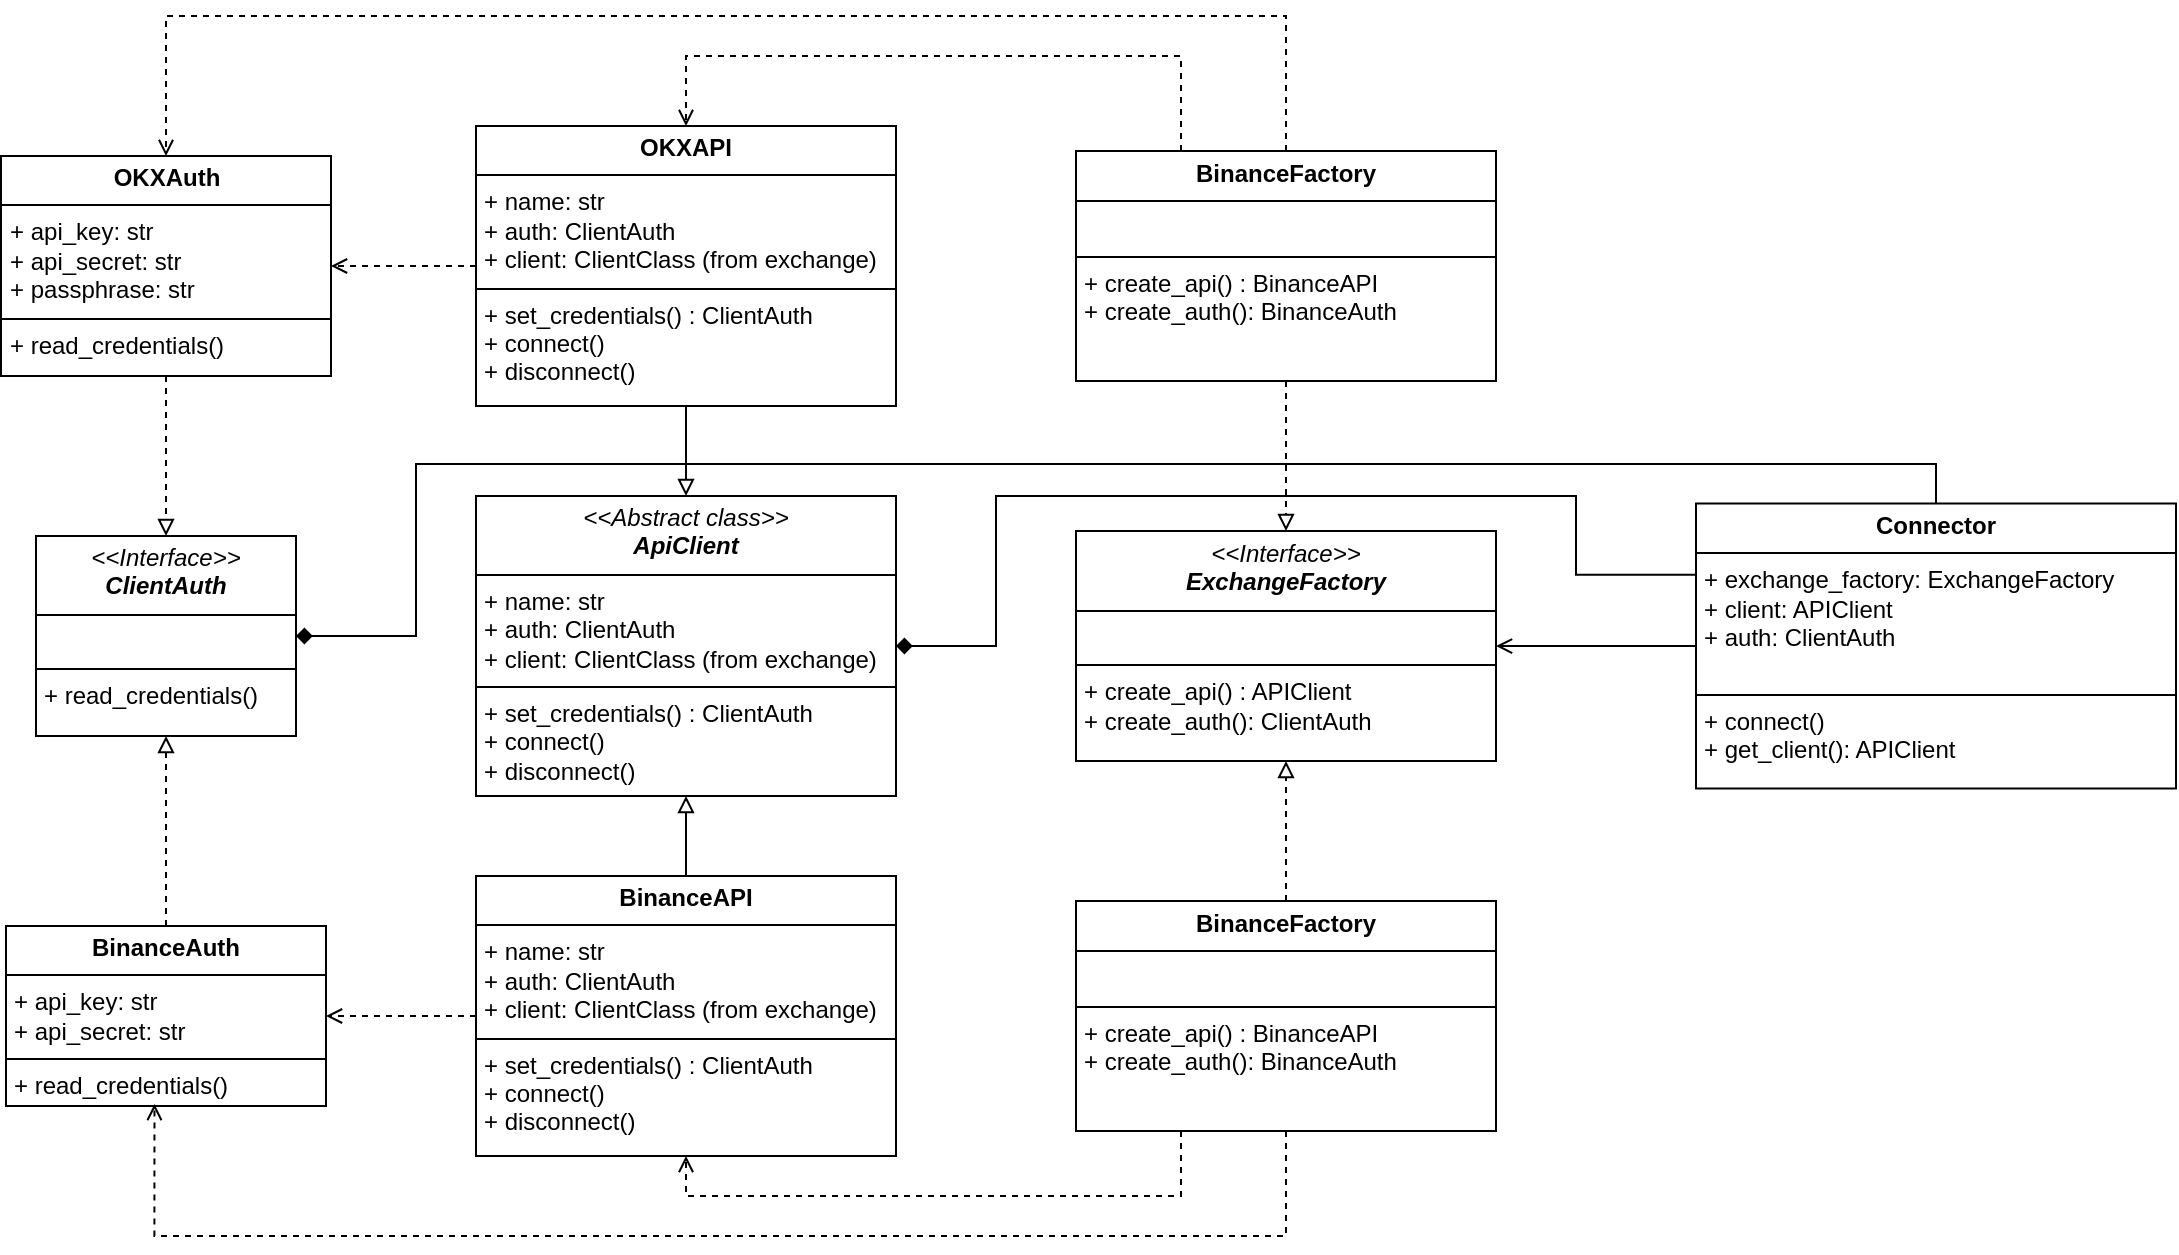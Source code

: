 <mxfile version="26.0.9">
  <diagram id="C5RBs43oDa-KdzZeNtuy" name="Page-1">
    <mxGraphModel dx="1218" dy="3007" grid="1" gridSize="10" guides="1" tooltips="1" connect="1" arrows="1" fold="1" page="1" pageScale="1" pageWidth="827" pageHeight="1169" math="0" shadow="0">
      <root>
        <mxCell id="WIyWlLk6GJQsqaUBKTNV-0" />
        <mxCell id="WIyWlLk6GJQsqaUBKTNV-1" parent="WIyWlLk6GJQsqaUBKTNV-0" />
        <mxCell id="0uJOJEiXKzE1MOj56quC-1" value="&lt;p style=&quot;margin:0px;margin-top:4px;text-align:center;&quot;&gt;&lt;i&gt;&amp;lt;&amp;lt;Interface&amp;gt;&amp;gt;&lt;/i&gt;&lt;br&gt;&lt;b&gt;&lt;i&gt;ClientAuth&lt;/i&gt;&lt;/b&gt;&lt;/p&gt;&lt;hr size=&quot;1&quot; style=&quot;border-style:solid;&quot;&gt;&lt;p style=&quot;margin:0px;margin-left:4px;&quot;&gt;&lt;br&gt;&lt;/p&gt;&lt;hr size=&quot;1&quot; style=&quot;border-style:solid;&quot;&gt;&lt;p style=&quot;margin:0px;margin-left:4px;&quot;&gt;+ read_credentials()&lt;br&gt;&lt;/p&gt;" style="verticalAlign=top;align=left;overflow=fill;html=1;whiteSpace=wrap;" vertex="1" parent="WIyWlLk6GJQsqaUBKTNV-1">
          <mxGeometry x="110" y="250" width="130" height="100" as="geometry" />
        </mxCell>
        <mxCell id="0uJOJEiXKzE1MOj56quC-2" value="&lt;p style=&quot;margin:0px;margin-top:4px;text-align:center;&quot;&gt;&lt;i&gt;&amp;lt;&amp;lt;Abstract class&amp;gt;&amp;gt;&lt;/i&gt;&lt;br&gt;&lt;b&gt;&lt;i&gt;ApiClient&lt;/i&gt;&lt;/b&gt;&lt;/p&gt;&lt;hr size=&quot;1&quot; style=&quot;border-style:solid;&quot;&gt;&lt;p style=&quot;margin:0px;margin-left:4px;&quot;&gt;+ name: str&lt;/p&gt;&lt;p style=&quot;margin:0px;margin-left:4px;&quot;&gt;+ auth: ClientAuth&lt;/p&gt;&lt;p style=&quot;margin:0px;margin-left:4px;&quot;&gt;+ client: ClientClass (from exchange)&lt;/p&gt;&lt;hr size=&quot;1&quot; style=&quot;border-style:solid;&quot;&gt;&lt;p style=&quot;margin:0px;margin-left:4px;&quot;&gt;+ set_credentials() : ClientAuth&lt;br&gt;&lt;/p&gt;&lt;p style=&quot;margin:0px;margin-left:4px;&quot;&gt;+ connect()&lt;/p&gt;&lt;p style=&quot;margin:0px;margin-left:4px;&quot;&gt;+ disconnect()&lt;/p&gt;" style="verticalAlign=top;align=left;overflow=fill;html=1;whiteSpace=wrap;" vertex="1" parent="WIyWlLk6GJQsqaUBKTNV-1">
          <mxGeometry x="330" y="230" width="210" height="150" as="geometry" />
        </mxCell>
        <mxCell id="0uJOJEiXKzE1MOj56quC-12" value="" style="edgeStyle=orthogonalEdgeStyle;rounded=0;orthogonalLoop=1;jettySize=auto;html=1;endArrow=block;endFill=0;dashed=1;" edge="1" parent="WIyWlLk6GJQsqaUBKTNV-1" source="0uJOJEiXKzE1MOj56quC-7" target="0uJOJEiXKzE1MOj56quC-1">
          <mxGeometry relative="1" as="geometry" />
        </mxCell>
        <mxCell id="0uJOJEiXKzE1MOj56quC-7" value="&lt;p style=&quot;margin:0px;margin-top:4px;text-align:center;&quot;&gt;&lt;b&gt;BinanceAuth&lt;/b&gt;&lt;/p&gt;&lt;hr size=&quot;1&quot; style=&quot;border-style:solid;&quot;&gt;&lt;p style=&quot;margin:0px;margin-left:4px;&quot;&gt;+ api_key: str&lt;/p&gt;&lt;p style=&quot;margin:0px;margin-left:4px;&quot;&gt;+ api_secret: str&lt;/p&gt;&lt;hr size=&quot;1&quot; style=&quot;border-style:solid;&quot;&gt;&lt;p style=&quot;margin:0px;margin-left:4px;&quot;&gt;+ read_credentials()&lt;/p&gt;" style="verticalAlign=top;align=left;overflow=fill;html=1;whiteSpace=wrap;" vertex="1" parent="WIyWlLk6GJQsqaUBKTNV-1">
          <mxGeometry x="95" y="445" width="160" height="90" as="geometry" />
        </mxCell>
        <mxCell id="0uJOJEiXKzE1MOj56quC-13" value="" style="edgeStyle=orthogonalEdgeStyle;rounded=0;orthogonalLoop=1;jettySize=auto;html=1;endArrow=block;endFill=0;dashed=1;" edge="1" parent="WIyWlLk6GJQsqaUBKTNV-1" source="0uJOJEiXKzE1MOj56quC-8" target="0uJOJEiXKzE1MOj56quC-1">
          <mxGeometry relative="1" as="geometry" />
        </mxCell>
        <mxCell id="0uJOJEiXKzE1MOj56quC-8" value="&lt;p style=&quot;margin:0px;margin-top:4px;text-align:center;&quot;&gt;&lt;b&gt;OKXAuth&lt;/b&gt;&lt;/p&gt;&lt;hr size=&quot;1&quot; style=&quot;border-style:solid;&quot;&gt;&lt;p style=&quot;margin:0px;margin-left:4px;&quot;&gt;+ api_key: str&lt;/p&gt;&lt;p style=&quot;margin:0px;margin-left:4px;&quot;&gt;+ api_secret: str&lt;/p&gt;&lt;p style=&quot;margin:0px;margin-left:4px;&quot;&gt;+ passphrase: str&lt;/p&gt;&lt;hr size=&quot;1&quot; style=&quot;border-style:solid;&quot;&gt;&lt;p style=&quot;margin:0px;margin-left:4px;&quot;&gt;+ read_credentials()&lt;/p&gt;" style="verticalAlign=top;align=left;overflow=fill;html=1;whiteSpace=wrap;" vertex="1" parent="WIyWlLk6GJQsqaUBKTNV-1">
          <mxGeometry x="92.5" y="60" width="165" height="110" as="geometry" />
        </mxCell>
        <mxCell id="0uJOJEiXKzE1MOj56quC-15" value="" style="edgeStyle=orthogonalEdgeStyle;rounded=0;orthogonalLoop=1;jettySize=auto;html=1;endArrow=block;endFill=0;" edge="1" parent="WIyWlLk6GJQsqaUBKTNV-1" source="0uJOJEiXKzE1MOj56quC-10" target="0uJOJEiXKzE1MOj56quC-2">
          <mxGeometry relative="1" as="geometry" />
        </mxCell>
        <mxCell id="0uJOJEiXKzE1MOj56quC-16" value="" style="edgeStyle=orthogonalEdgeStyle;rounded=0;orthogonalLoop=1;jettySize=auto;html=1;dashed=1;endArrow=open;endFill=0;" edge="1" parent="WIyWlLk6GJQsqaUBKTNV-1" source="0uJOJEiXKzE1MOj56quC-10" target="0uJOJEiXKzE1MOj56quC-7">
          <mxGeometry relative="1" as="geometry" />
        </mxCell>
        <mxCell id="0uJOJEiXKzE1MOj56quC-10" value="&lt;p style=&quot;margin:0px;margin-top:4px;text-align:center;&quot;&gt;&lt;b&gt;BinanceAPI&lt;/b&gt;&lt;/p&gt;&lt;hr size=&quot;1&quot; style=&quot;border-style:solid;&quot;&gt;&lt;p style=&quot;margin:0px;margin-left:4px;&quot;&gt;+ name: str&lt;/p&gt;&lt;p style=&quot;margin:0px;margin-left:4px;&quot;&gt;+ auth: ClientAuth&lt;/p&gt;&lt;p style=&quot;margin:0px;margin-left:4px;&quot;&gt;+ client: ClientClass (from exchange)&lt;/p&gt;&lt;hr size=&quot;1&quot; style=&quot;border-style:solid;&quot;&gt;&lt;p style=&quot;margin:0px;margin-left:4px;&quot;&gt;+ set_credentials() : ClientAuth&lt;br&gt;&lt;/p&gt;&lt;p style=&quot;margin:0px;margin-left:4px;&quot;&gt;+ connect()&lt;/p&gt;&lt;p style=&quot;margin:0px;margin-left:4px;&quot;&gt;+ disconnect()&lt;/p&gt;" style="verticalAlign=top;align=left;overflow=fill;html=1;whiteSpace=wrap;" vertex="1" parent="WIyWlLk6GJQsqaUBKTNV-1">
          <mxGeometry x="330" y="420" width="210" height="140" as="geometry" />
        </mxCell>
        <mxCell id="0uJOJEiXKzE1MOj56quC-14" value="" style="edgeStyle=orthogonalEdgeStyle;rounded=0;orthogonalLoop=1;jettySize=auto;html=1;endArrow=block;endFill=0;" edge="1" parent="WIyWlLk6GJQsqaUBKTNV-1" source="0uJOJEiXKzE1MOj56quC-11" target="0uJOJEiXKzE1MOj56quC-2">
          <mxGeometry relative="1" as="geometry" />
        </mxCell>
        <mxCell id="0uJOJEiXKzE1MOj56quC-17" value="" style="edgeStyle=orthogonalEdgeStyle;rounded=0;orthogonalLoop=1;jettySize=auto;html=1;dashed=1;endArrow=open;endFill=0;" edge="1" parent="WIyWlLk6GJQsqaUBKTNV-1" source="0uJOJEiXKzE1MOj56quC-11" target="0uJOJEiXKzE1MOj56quC-8">
          <mxGeometry relative="1" as="geometry" />
        </mxCell>
        <mxCell id="0uJOJEiXKzE1MOj56quC-11" value="&lt;p style=&quot;margin:0px;margin-top:4px;text-align:center;&quot;&gt;&lt;b&gt;OKXAPI&lt;/b&gt;&lt;/p&gt;&lt;hr size=&quot;1&quot; style=&quot;border-style:solid;&quot;&gt;&lt;p style=&quot;margin:0px;margin-left:4px;&quot;&gt;+ name: str&lt;/p&gt;&lt;p style=&quot;margin:0px;margin-left:4px;&quot;&gt;+ auth: ClientAuth&lt;/p&gt;&lt;p style=&quot;margin:0px;margin-left:4px;&quot;&gt;+ client: ClientClass (from exchange)&lt;/p&gt;&lt;hr size=&quot;1&quot; style=&quot;border-style:solid;&quot;&gt;&lt;p style=&quot;margin:0px;margin-left:4px;&quot;&gt;+ set_credentials() : ClientAuth&lt;br&gt;&lt;/p&gt;&lt;p style=&quot;margin:0px;margin-left:4px;&quot;&gt;+ connect()&lt;/p&gt;&lt;p style=&quot;margin:0px;margin-left:4px;&quot;&gt;+ disconnect()&lt;/p&gt;" style="verticalAlign=top;align=left;overflow=fill;html=1;whiteSpace=wrap;" vertex="1" parent="WIyWlLk6GJQsqaUBKTNV-1">
          <mxGeometry x="330" y="45" width="210" height="140" as="geometry" />
        </mxCell>
        <mxCell id="0uJOJEiXKzE1MOj56quC-18" value="&lt;p style=&quot;margin:0px;margin-top:4px;text-align:center;&quot;&gt;&lt;i&gt;&amp;lt;&amp;lt;Interface&amp;gt;&amp;gt;&lt;/i&gt;&lt;br&gt;&lt;b&gt;&lt;i&gt;ExchangeFactory&lt;/i&gt;&lt;/b&gt;&lt;/p&gt;&lt;hr size=&quot;1&quot; style=&quot;border-style:solid;&quot;&gt;&lt;p style=&quot;margin:0px;margin-left:4px;&quot;&gt;&lt;br&gt;&lt;/p&gt;&lt;hr size=&quot;1&quot; style=&quot;border-style:solid;&quot;&gt;&lt;p style=&quot;margin:0px;margin-left:4px;&quot;&gt;+ create_api() : APIClient&lt;br&gt;&lt;/p&gt;&lt;p style=&quot;margin:0px;margin-left:4px;&quot;&gt;+ create_auth(): ClientAuth&lt;/p&gt;" style="verticalAlign=top;align=left;overflow=fill;html=1;whiteSpace=wrap;" vertex="1" parent="WIyWlLk6GJQsqaUBKTNV-1">
          <mxGeometry x="630" y="247.5" width="210" height="115" as="geometry" />
        </mxCell>
        <mxCell id="0uJOJEiXKzE1MOj56quC-23" style="edgeStyle=orthogonalEdgeStyle;rounded=0;orthogonalLoop=1;jettySize=auto;html=1;exitX=0.25;exitY=1;exitDx=0;exitDy=0;entryX=0.5;entryY=1;entryDx=0;entryDy=0;endArrow=open;endFill=0;dashed=1;" edge="1" parent="WIyWlLk6GJQsqaUBKTNV-1" source="0uJOJEiXKzE1MOj56quC-19" target="0uJOJEiXKzE1MOj56quC-10">
          <mxGeometry relative="1" as="geometry">
            <Array as="points">
              <mxPoint x="682" y="580" />
              <mxPoint x="435" y="580" />
            </Array>
          </mxGeometry>
        </mxCell>
        <mxCell id="0uJOJEiXKzE1MOj56quC-26" style="edgeStyle=orthogonalEdgeStyle;rounded=0;orthogonalLoop=1;jettySize=auto;html=1;exitX=0.5;exitY=0;exitDx=0;exitDy=0;entryX=0.5;entryY=1;entryDx=0;entryDy=0;dashed=1;endArrow=block;endFill=0;" edge="1" parent="WIyWlLk6GJQsqaUBKTNV-1" source="0uJOJEiXKzE1MOj56quC-19" target="0uJOJEiXKzE1MOj56quC-18">
          <mxGeometry relative="1" as="geometry" />
        </mxCell>
        <mxCell id="0uJOJEiXKzE1MOj56quC-19" value="&lt;p style=&quot;margin:0px;margin-top:4px;text-align:center;&quot;&gt;&lt;b&gt;BinanceFactory&lt;/b&gt;&lt;/p&gt;&lt;hr size=&quot;1&quot; style=&quot;border-style:solid;&quot;&gt;&lt;p style=&quot;margin:0px;margin-left:4px;&quot;&gt;&lt;br&gt;&lt;/p&gt;&lt;hr size=&quot;1&quot; style=&quot;border-style:solid;&quot;&gt;&lt;p style=&quot;margin:0px;margin-left:4px;&quot;&gt;+ create_api() : BinanceAPI&lt;br&gt;&lt;/p&gt;&lt;p style=&quot;margin:0px;margin-left:4px;&quot;&gt;+ create_auth(): BinanceAuth&lt;/p&gt;" style="verticalAlign=top;align=left;overflow=fill;html=1;whiteSpace=wrap;" vertex="1" parent="WIyWlLk6GJQsqaUBKTNV-1">
          <mxGeometry x="630" y="432.5" width="210" height="115" as="geometry" />
        </mxCell>
        <mxCell id="0uJOJEiXKzE1MOj56quC-22" style="edgeStyle=orthogonalEdgeStyle;rounded=0;orthogonalLoop=1;jettySize=auto;html=1;entryX=0.464;entryY=0.989;entryDx=0;entryDy=0;entryPerimeter=0;endArrow=open;endFill=0;dashed=1;" edge="1" parent="WIyWlLk6GJQsqaUBKTNV-1" source="0uJOJEiXKzE1MOj56quC-19" target="0uJOJEiXKzE1MOj56quC-7">
          <mxGeometry relative="1" as="geometry">
            <Array as="points">
              <mxPoint x="735" y="600" />
              <mxPoint x="169" y="600" />
            </Array>
          </mxGeometry>
        </mxCell>
        <mxCell id="0uJOJEiXKzE1MOj56quC-28" value="" style="edgeStyle=orthogonalEdgeStyle;rounded=0;orthogonalLoop=1;jettySize=auto;html=1;endArrow=block;endFill=0;dashed=1;" edge="1" parent="WIyWlLk6GJQsqaUBKTNV-1" source="0uJOJEiXKzE1MOj56quC-27" target="0uJOJEiXKzE1MOj56quC-18">
          <mxGeometry relative="1" as="geometry" />
        </mxCell>
        <mxCell id="0uJOJEiXKzE1MOj56quC-29" style="edgeStyle=orthogonalEdgeStyle;rounded=0;orthogonalLoop=1;jettySize=auto;html=1;exitX=0.5;exitY=0;exitDx=0;exitDy=0;entryX=0.5;entryY=0;entryDx=0;entryDy=0;endArrow=open;endFill=0;dashed=1;" edge="1" parent="WIyWlLk6GJQsqaUBKTNV-1" source="0uJOJEiXKzE1MOj56quC-27" target="0uJOJEiXKzE1MOj56quC-8">
          <mxGeometry relative="1" as="geometry">
            <Array as="points">
              <mxPoint x="735" y="-10" />
              <mxPoint x="175" y="-10" />
            </Array>
          </mxGeometry>
        </mxCell>
        <mxCell id="0uJOJEiXKzE1MOj56quC-30" style="edgeStyle=orthogonalEdgeStyle;rounded=0;orthogonalLoop=1;jettySize=auto;html=1;exitX=0.25;exitY=0;exitDx=0;exitDy=0;entryX=0.5;entryY=0;entryDx=0;entryDy=0;endArrow=open;endFill=0;dashed=1;" edge="1" parent="WIyWlLk6GJQsqaUBKTNV-1" source="0uJOJEiXKzE1MOj56quC-27" target="0uJOJEiXKzE1MOj56quC-11">
          <mxGeometry relative="1" as="geometry">
            <Array as="points">
              <mxPoint x="683" y="10" />
              <mxPoint x="435" y="10" />
            </Array>
          </mxGeometry>
        </mxCell>
        <mxCell id="0uJOJEiXKzE1MOj56quC-27" value="&lt;p style=&quot;margin:0px;margin-top:4px;text-align:center;&quot;&gt;&lt;b&gt;BinanceFactory&lt;/b&gt;&lt;/p&gt;&lt;hr size=&quot;1&quot; style=&quot;border-style:solid;&quot;&gt;&lt;p style=&quot;margin:0px;margin-left:4px;&quot;&gt;&lt;br&gt;&lt;/p&gt;&lt;hr size=&quot;1&quot; style=&quot;border-style:solid;&quot;&gt;&lt;p style=&quot;margin:0px;margin-left:4px;&quot;&gt;+ create_api() : BinanceAPI&lt;br&gt;&lt;/p&gt;&lt;p style=&quot;margin:0px;margin-left:4px;&quot;&gt;+ create_auth(): BinanceAuth&lt;/p&gt;" style="verticalAlign=top;align=left;overflow=fill;html=1;whiteSpace=wrap;" vertex="1" parent="WIyWlLk6GJQsqaUBKTNV-1">
          <mxGeometry x="630" y="57.5" width="210" height="115" as="geometry" />
        </mxCell>
        <mxCell id="0uJOJEiXKzE1MOj56quC-32" style="edgeStyle=orthogonalEdgeStyle;rounded=0;orthogonalLoop=1;jettySize=auto;html=1;entryX=1;entryY=0.5;entryDx=0;entryDy=0;endArrow=open;endFill=0;" edge="1" parent="WIyWlLk6GJQsqaUBKTNV-1" source="0uJOJEiXKzE1MOj56quC-31" target="0uJOJEiXKzE1MOj56quC-18">
          <mxGeometry relative="1" as="geometry" />
        </mxCell>
        <mxCell id="0uJOJEiXKzE1MOj56quC-33" style="edgeStyle=orthogonalEdgeStyle;rounded=0;orthogonalLoop=1;jettySize=auto;html=1;exitX=0;exitY=0.25;exitDx=0;exitDy=0;entryX=1;entryY=0.5;entryDx=0;entryDy=0;endArrow=diamond;endFill=1;" edge="1" parent="WIyWlLk6GJQsqaUBKTNV-1" source="0uJOJEiXKzE1MOj56quC-31" target="0uJOJEiXKzE1MOj56quC-2">
          <mxGeometry relative="1" as="geometry">
            <Array as="points">
              <mxPoint x="880" y="269" />
              <mxPoint x="880" y="230" />
              <mxPoint x="590" y="230" />
              <mxPoint x="590" y="305" />
            </Array>
          </mxGeometry>
        </mxCell>
        <mxCell id="0uJOJEiXKzE1MOj56quC-34" style="edgeStyle=orthogonalEdgeStyle;rounded=0;orthogonalLoop=1;jettySize=auto;html=1;exitX=0.5;exitY=0;exitDx=0;exitDy=0;entryX=1;entryY=0.5;entryDx=0;entryDy=0;endArrow=diamond;endFill=1;" edge="1" parent="WIyWlLk6GJQsqaUBKTNV-1" source="0uJOJEiXKzE1MOj56quC-31" target="0uJOJEiXKzE1MOj56quC-1">
          <mxGeometry relative="1" as="geometry">
            <Array as="points">
              <mxPoint x="1060" y="214" />
              <mxPoint x="300" y="214" />
              <mxPoint x="300" y="300" />
            </Array>
          </mxGeometry>
        </mxCell>
        <mxCell id="0uJOJEiXKzE1MOj56quC-31" value="&lt;p style=&quot;margin:0px;margin-top:4px;text-align:center;&quot;&gt;&lt;b&gt;Connector&lt;/b&gt;&lt;/p&gt;&lt;hr size=&quot;1&quot; style=&quot;border-style:solid;&quot;&gt;&lt;p style=&quot;margin:0px;margin-left:4px;&quot;&gt;+ exchange_factory: ExchangeFactory&lt;/p&gt;&lt;p style=&quot;margin:0px;margin-left:4px;&quot;&gt;+ client: APIClient&lt;/p&gt;&lt;p style=&quot;margin:0px;margin-left:4px;&quot;&gt;+ auth: ClientAuth&lt;/p&gt;&lt;p style=&quot;margin:0px;margin-left:4px;&quot;&gt;&lt;br&gt;&lt;/p&gt;&lt;hr size=&quot;1&quot; style=&quot;border-style:solid;&quot;&gt;&lt;p style=&quot;margin:0px;margin-left:4px;&quot;&gt;+ connect()&lt;br&gt;&lt;/p&gt;&lt;p style=&quot;margin:0px;margin-left:4px;&quot;&gt;+ get_client(): APIClient&lt;/p&gt;" style="verticalAlign=top;align=left;overflow=fill;html=1;whiteSpace=wrap;" vertex="1" parent="WIyWlLk6GJQsqaUBKTNV-1">
          <mxGeometry x="940" y="233.75" width="240" height="142.5" as="geometry" />
        </mxCell>
      </root>
    </mxGraphModel>
  </diagram>
</mxfile>
